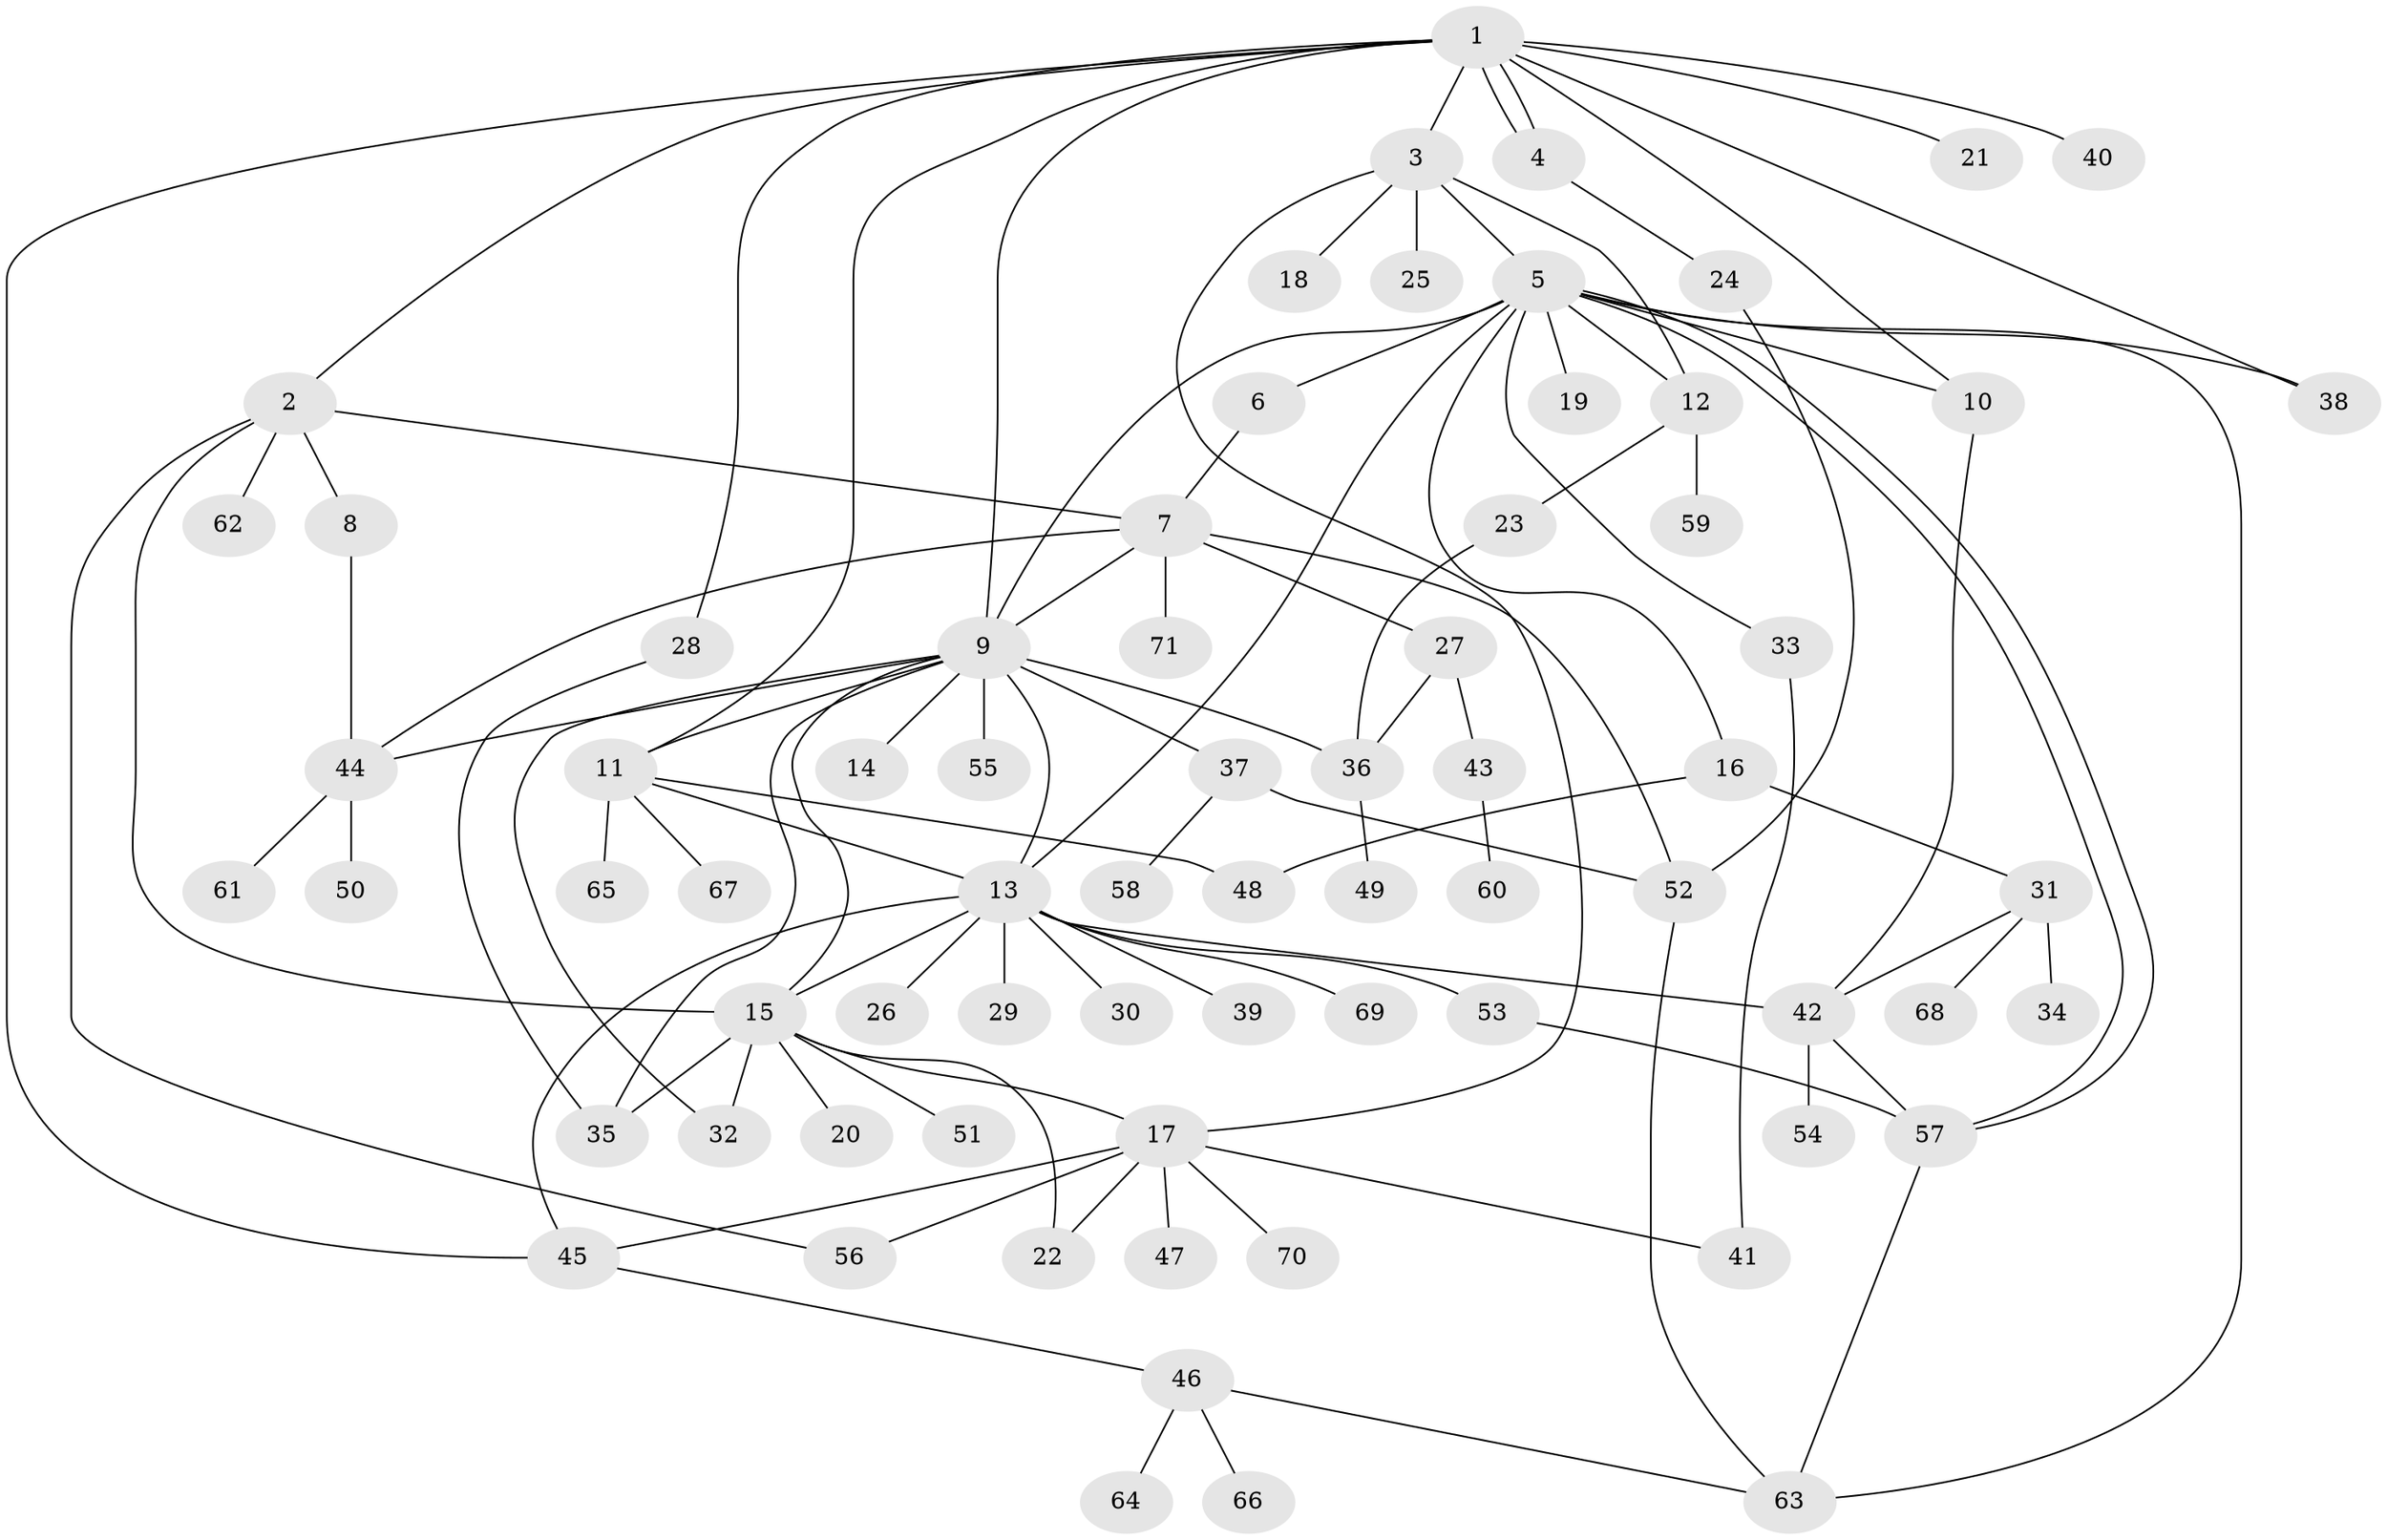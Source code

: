 // coarse degree distribution, {5: 0.047619047619047616, 2: 0.14285714285714285, 1: 0.6904761904761905, 6: 0.023809523809523808, 10: 0.047619047619047616, 11: 0.023809523809523808, 14: 0.023809523809523808}
// Generated by graph-tools (version 1.1) at 2025/51/03/04/25 21:51:26]
// undirected, 71 vertices, 106 edges
graph export_dot {
graph [start="1"]
  node [color=gray90,style=filled];
  1;
  2;
  3;
  4;
  5;
  6;
  7;
  8;
  9;
  10;
  11;
  12;
  13;
  14;
  15;
  16;
  17;
  18;
  19;
  20;
  21;
  22;
  23;
  24;
  25;
  26;
  27;
  28;
  29;
  30;
  31;
  32;
  33;
  34;
  35;
  36;
  37;
  38;
  39;
  40;
  41;
  42;
  43;
  44;
  45;
  46;
  47;
  48;
  49;
  50;
  51;
  52;
  53;
  54;
  55;
  56;
  57;
  58;
  59;
  60;
  61;
  62;
  63;
  64;
  65;
  66;
  67;
  68;
  69;
  70;
  71;
  1 -- 2;
  1 -- 3;
  1 -- 4;
  1 -- 4;
  1 -- 9;
  1 -- 10;
  1 -- 11;
  1 -- 21;
  1 -- 28;
  1 -- 38;
  1 -- 40;
  1 -- 45;
  2 -- 7;
  2 -- 8;
  2 -- 15;
  2 -- 56;
  2 -- 62;
  3 -- 5;
  3 -- 12;
  3 -- 17;
  3 -- 18;
  3 -- 25;
  4 -- 24;
  5 -- 6;
  5 -- 9;
  5 -- 10;
  5 -- 12;
  5 -- 13;
  5 -- 16;
  5 -- 19;
  5 -- 33;
  5 -- 38;
  5 -- 57;
  5 -- 57;
  5 -- 63;
  6 -- 7;
  7 -- 9;
  7 -- 27;
  7 -- 44;
  7 -- 52;
  7 -- 71;
  8 -- 44;
  9 -- 11;
  9 -- 13;
  9 -- 14;
  9 -- 15;
  9 -- 32;
  9 -- 35;
  9 -- 36;
  9 -- 37;
  9 -- 44;
  9 -- 55;
  10 -- 42;
  11 -- 13;
  11 -- 48;
  11 -- 65;
  11 -- 67;
  12 -- 23;
  12 -- 59;
  13 -- 15;
  13 -- 26;
  13 -- 29;
  13 -- 30;
  13 -- 39;
  13 -- 42;
  13 -- 45;
  13 -- 53;
  13 -- 69;
  15 -- 17;
  15 -- 20;
  15 -- 22;
  15 -- 32;
  15 -- 35;
  15 -- 51;
  16 -- 31;
  16 -- 48;
  17 -- 22;
  17 -- 41;
  17 -- 45;
  17 -- 47;
  17 -- 56;
  17 -- 70;
  23 -- 36;
  24 -- 52;
  27 -- 36;
  27 -- 43;
  28 -- 35;
  31 -- 34;
  31 -- 42;
  31 -- 68;
  33 -- 41;
  36 -- 49;
  37 -- 52;
  37 -- 58;
  42 -- 54;
  42 -- 57;
  43 -- 60;
  44 -- 50;
  44 -- 61;
  45 -- 46;
  46 -- 63;
  46 -- 64;
  46 -- 66;
  52 -- 63;
  53 -- 57;
  57 -- 63;
}

